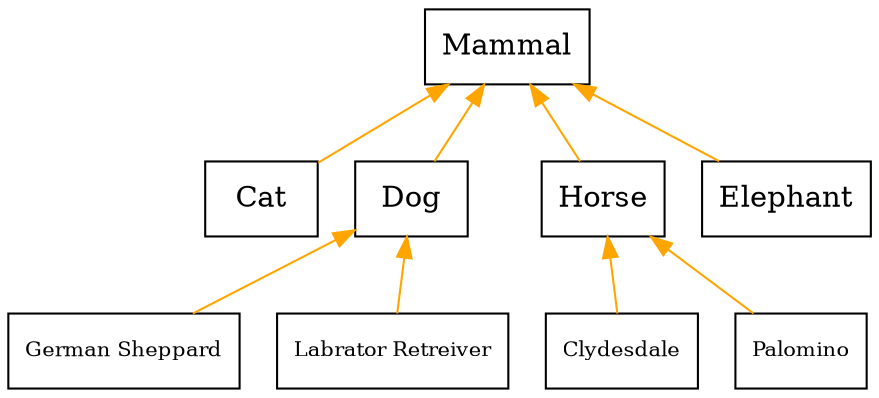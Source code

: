 digraph{

    node[font="Handlee", shape=record];
    edge [ dir = back, color="orange"]

    mammal [label="Mammal"];

    Cat [ label="Cat"];
    Dog [ label="Dog"];
    Horse [label = "Horse"];
    Elephant [label = "Elephant"];
    German [label="German Sheppard", fontsize=10];
    Labrator [label="Labrator Retreiver", fontsize=10];
    Clyde [label="Clydesdale", fontsize=10];
    Palomino [label="Palomino", fontsize=10];


    mammal -> Cat, Dog, Horse, Elephant;

    Dog -> German, Labrator;
    Horse -> Clyde, Palomino;

}

